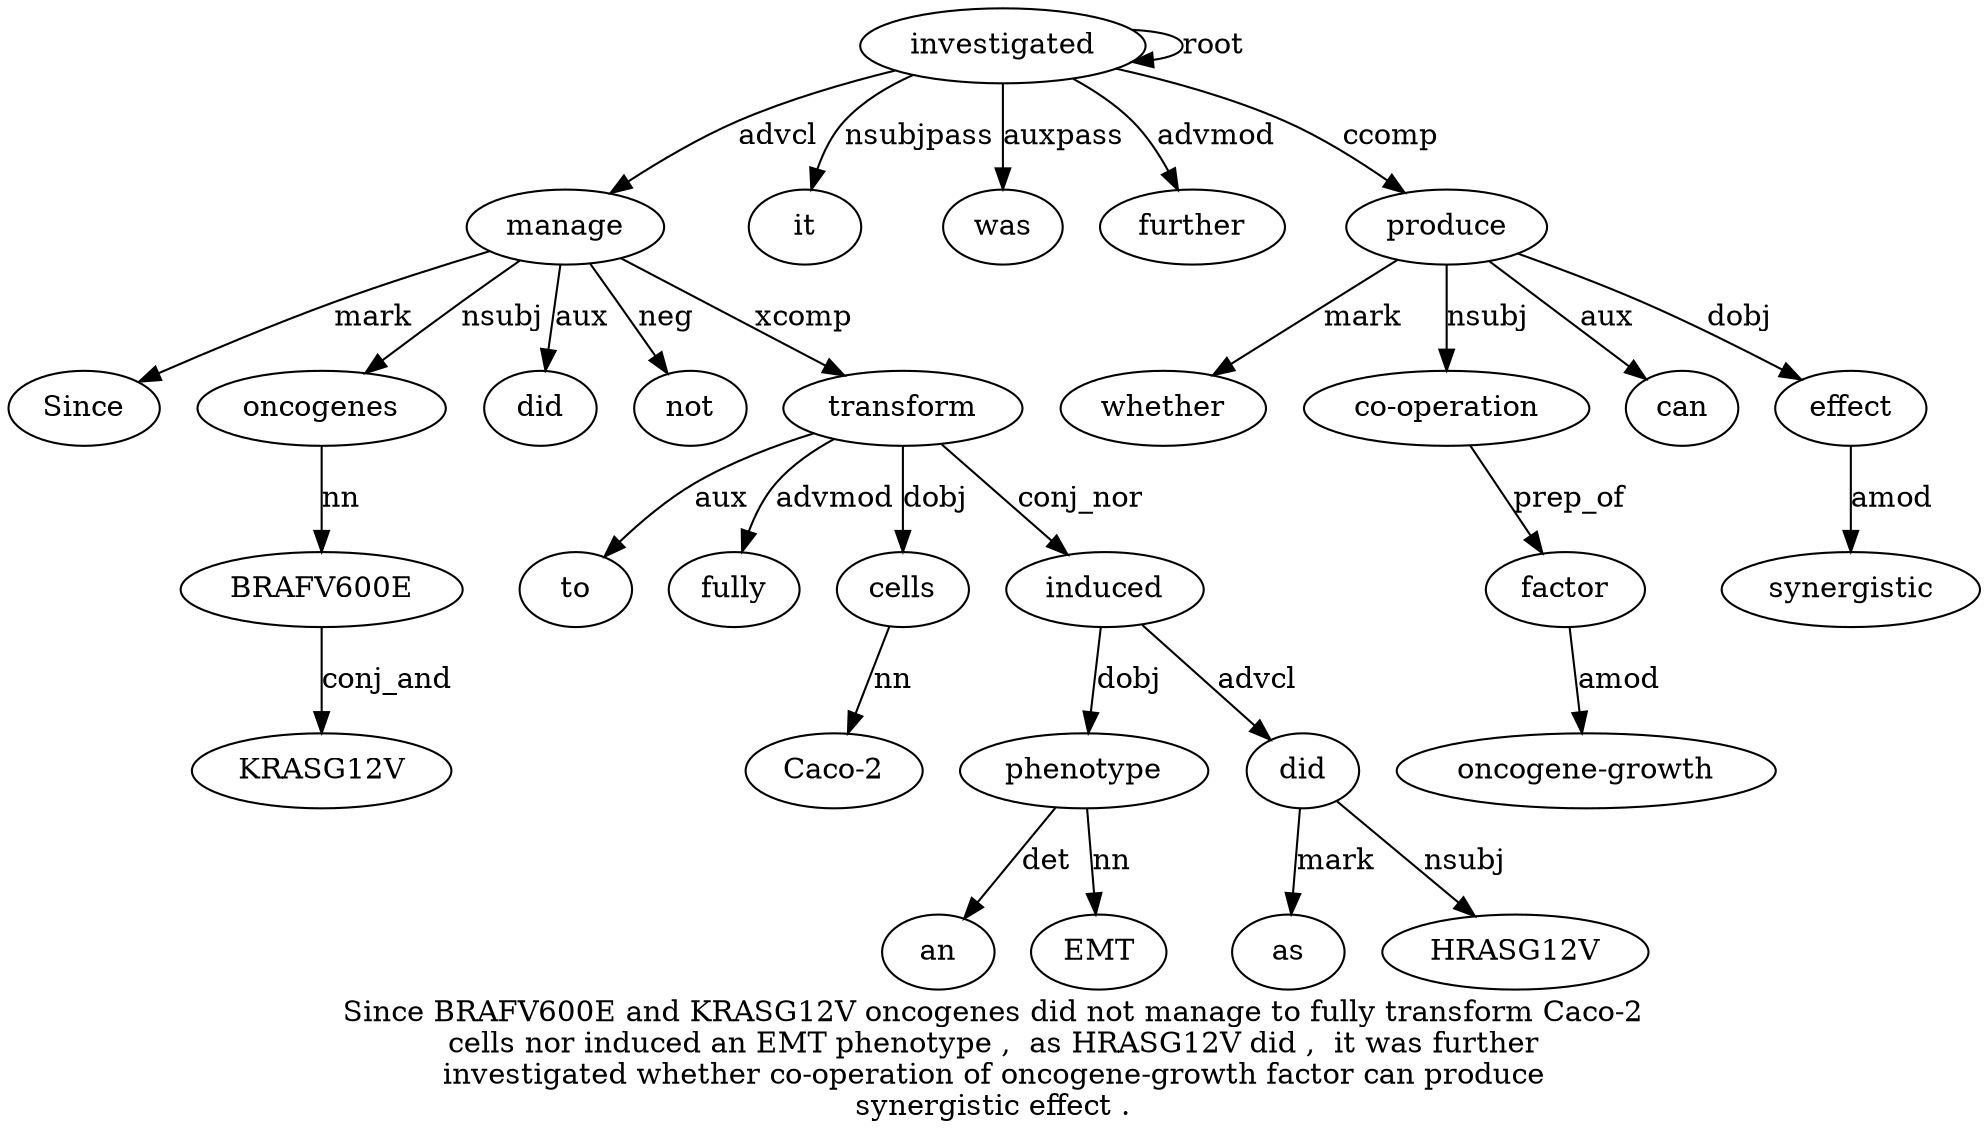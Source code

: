 digraph "Since BRAFV600E and KRASG12V oncogenes did not manage to fully transform Caco-2 cells nor induced an EMT phenotype ,  as HRASG12V did ,  it was further investigated whether co-operation of oncogene-growth factor can produce synergistic effect ." {
label="Since BRAFV600E and KRASG12V oncogenes did not manage to fully transform Caco-2
cells nor induced an EMT phenotype ,  as HRASG12V did ,  it was further
investigated whether co-operation of oncogene-growth factor can produce
synergistic effect .";
manage8 [style=filled, fillcolor=white, label=manage];
Since1 [style=filled, fillcolor=white, label=Since];
manage8 -> Since1  [label=mark];
oncogenes5 [style=filled, fillcolor=white, label=oncogenes];
BRAFV600E2 [style=filled, fillcolor=white, label=BRAFV600E];
oncogenes5 -> BRAFV600E2  [label=nn];
KRASG12V4 [style=filled, fillcolor=white, label=KRASG12V];
BRAFV600E2 -> KRASG12V4  [label=conj_and];
manage8 -> oncogenes5  [label=nsubj];
did6 [style=filled, fillcolor=white, label=did];
manage8 -> did6  [label=aux];
not7 [style=filled, fillcolor=white, label=not];
manage8 -> not7  [label=neg];
investigated27 [style=filled, fillcolor=white, label=investigated];
investigated27 -> manage8  [label=advcl];
transform11 [style=filled, fillcolor=white, label=transform];
to9 [style=filled, fillcolor=white, label=to];
transform11 -> to9  [label=aux];
fully10 [style=filled, fillcolor=white, label=fully];
transform11 -> fully10  [label=advmod];
manage8 -> transform11  [label=xcomp];
cells13 [style=filled, fillcolor=white, label=cells];
"Caco-21" [style=filled, fillcolor=white, label="Caco-2"];
cells13 -> "Caco-21"  [label=nn];
transform11 -> cells13  [label=dobj];
induced15 [style=filled, fillcolor=white, label=induced];
transform11 -> induced15  [label=conj_nor];
phenotype18 [style=filled, fillcolor=white, label=phenotype];
an16 [style=filled, fillcolor=white, label=an];
phenotype18 -> an16  [label=det];
EMT17 [style=filled, fillcolor=white, label=EMT];
phenotype18 -> EMT17  [label=nn];
induced15 -> phenotype18  [label=dobj];
did22 [style=filled, fillcolor=white, label=did];
as20 [style=filled, fillcolor=white, label=as];
did22 -> as20  [label=mark];
HRASG12V [style=filled, fillcolor=white, label=HRASG12V];
did22 -> HRASG12V  [label=nsubj];
induced15 -> did22  [label=advcl];
it24 [style=filled, fillcolor=white, label=it];
investigated27 -> it24  [label=nsubjpass];
was25 [style=filled, fillcolor=white, label=was];
investigated27 -> was25  [label=auxpass];
further26 [style=filled, fillcolor=white, label=further];
investigated27 -> further26  [label=advmod];
investigated27 -> investigated27  [label=root];
produce34 [style=filled, fillcolor=white, label=produce];
whether28 [style=filled, fillcolor=white, label=whether];
produce34 -> whether28  [label=mark];
"co-operation29" [style=filled, fillcolor=white, label="co-operation"];
produce34 -> "co-operation29"  [label=nsubj];
factor32 [style=filled, fillcolor=white, label=factor];
"oncogene-growth31" [style=filled, fillcolor=white, label="oncogene-growth"];
factor32 -> "oncogene-growth31"  [label=amod];
"co-operation29" -> factor32  [label=prep_of];
can33 [style=filled, fillcolor=white, label=can];
produce34 -> can33  [label=aux];
investigated27 -> produce34  [label=ccomp];
effect36 [style=filled, fillcolor=white, label=effect];
synergistic35 [style=filled, fillcolor=white, label=synergistic];
effect36 -> synergistic35  [label=amod];
produce34 -> effect36  [label=dobj];
}
